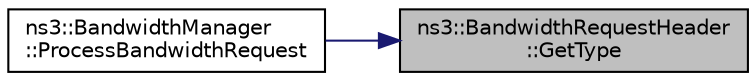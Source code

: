 digraph "ns3::BandwidthRequestHeader::GetType"
{
 // LATEX_PDF_SIZE
  edge [fontname="Helvetica",fontsize="10",labelfontname="Helvetica",labelfontsize="10"];
  node [fontname="Helvetica",fontsize="10",shape=record];
  rankdir="RL";
  Node1 [label="ns3::BandwidthRequestHeader\l::GetType",height=0.2,width=0.4,color="black", fillcolor="grey75", style="filled", fontcolor="black",tooltip="Get type field."];
  Node1 -> Node2 [dir="back",color="midnightblue",fontsize="10",style="solid",fontname="Helvetica"];
  Node2 [label="ns3::BandwidthManager\l::ProcessBandwidthRequest",height=0.2,width=0.4,color="black", fillcolor="white", style="filled",URL="$classns3_1_1_bandwidth_manager.html#aa9e0e7e0c12acb2bac6076dc2520f134",tooltip="Process bandwidth request."];
}

